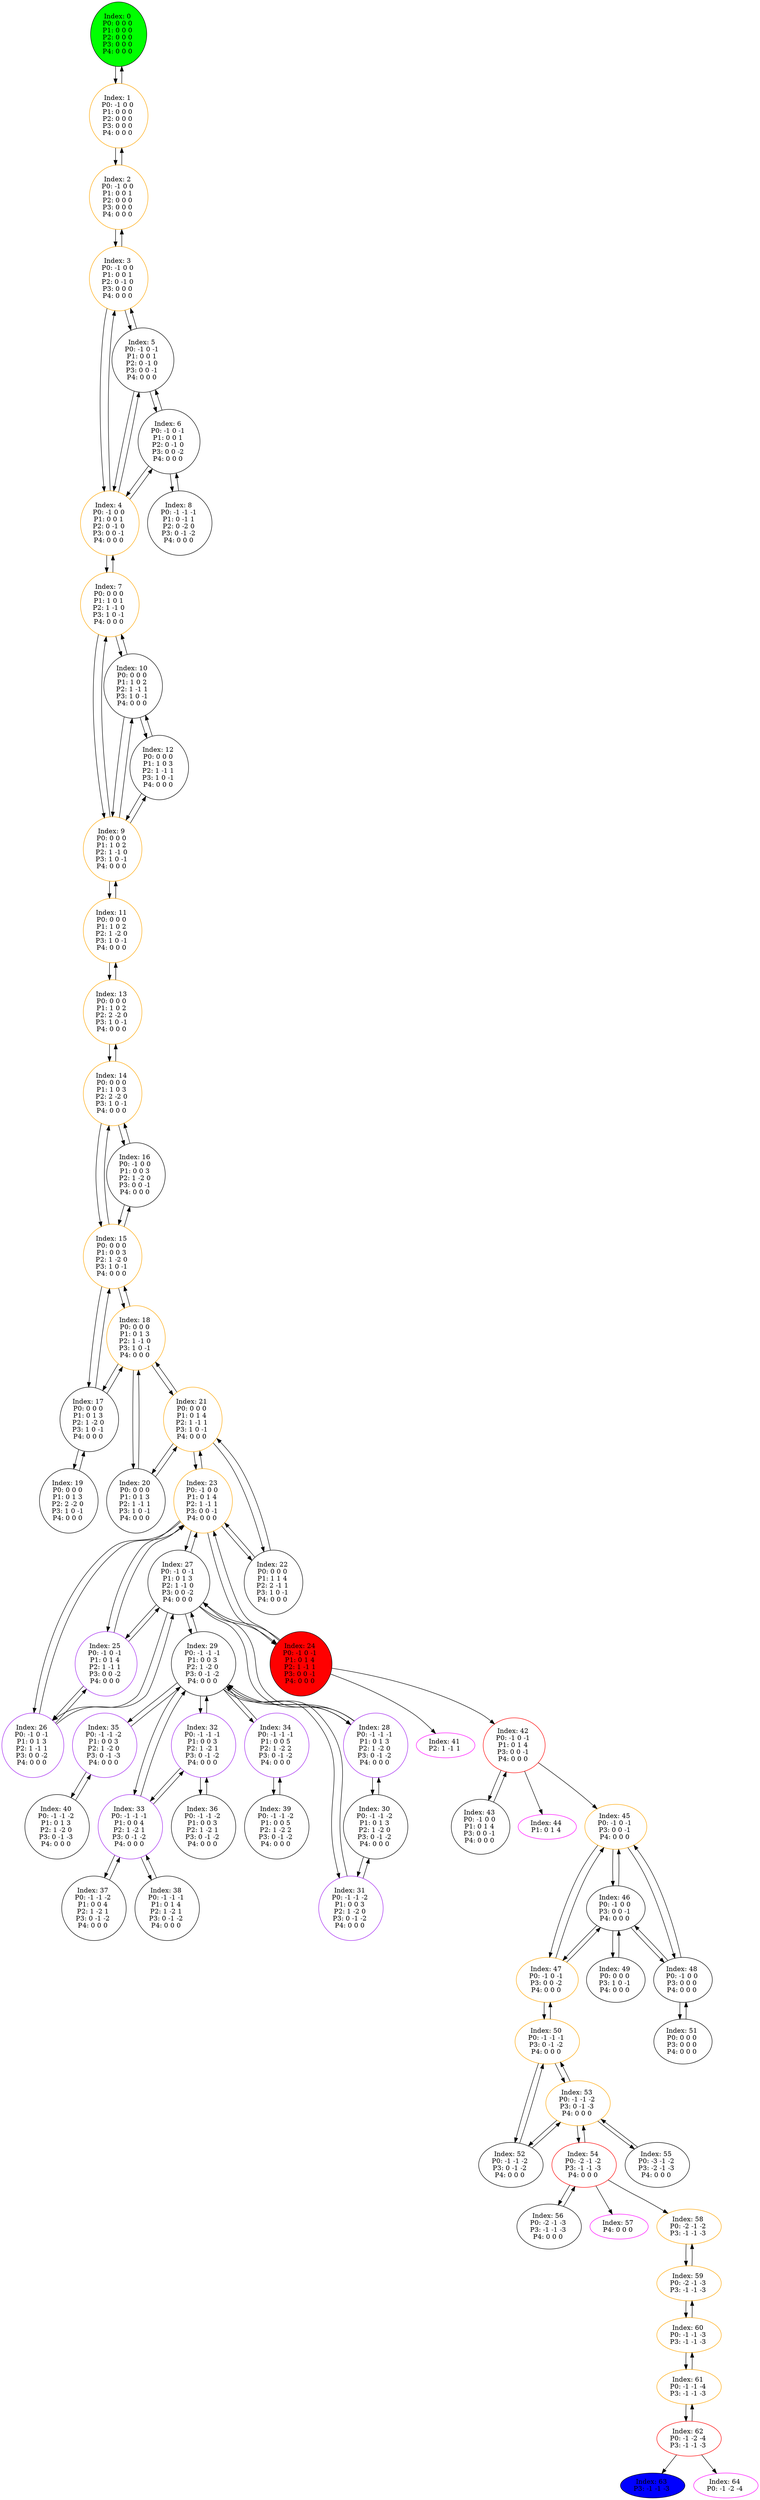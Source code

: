 digraph G {
color = "black"
0[label = "Index: 0 
P0: 0 0 0 
P1: 0 0 0 
P2: 0 0 0 
P3: 0 0 0 
P4: 0 0 0 
", style="filled", fillcolor = "green"]
1[label = "Index: 1 
P0: -1 0 0 
P1: 0 0 0 
P2: 0 0 0 
P3: 0 0 0 
P4: 0 0 0 
", color = "orange"]
2[label = "Index: 2 
P0: -1 0 0 
P1: 0 0 1 
P2: 0 0 0 
P3: 0 0 0 
P4: 0 0 0 
", color = "orange"]
3[label = "Index: 3 
P0: -1 0 0 
P1: 0 0 1 
P2: 0 -1 0 
P3: 0 0 0 
P4: 0 0 0 
", color = "orange"]
4[label = "Index: 4 
P0: -1 0 0 
P1: 0 0 1 
P2: 0 -1 0 
P3: 0 0 -1 
P4: 0 0 0 
", color = "orange"]
5[label = "Index: 5 
P0: -1 0 -1 
P1: 0 0 1 
P2: 0 -1 0 
P3: 0 0 -1 
P4: 0 0 0 
"]
6[label = "Index: 6 
P0: -1 0 -1 
P1: 0 0 1 
P2: 0 -1 0 
P3: 0 0 -2 
P4: 0 0 0 
"]
7[label = "Index: 7 
P0: 0 0 0 
P1: 1 0 1 
P2: 1 -1 0 
P3: 1 0 -1 
P4: 0 0 0 
", color = "orange"]
8[label = "Index: 8 
P0: -1 -1 -1 
P1: 0 -1 1 
P2: 0 -2 0 
P3: 0 -1 -2 
P4: 0 0 0 
"]
9[label = "Index: 9 
P0: 0 0 0 
P1: 1 0 2 
P2: 1 -1 0 
P3: 1 0 -1 
P4: 0 0 0 
", color = "orange"]
10[label = "Index: 10 
P0: 0 0 0 
P1: 1 0 2 
P2: 1 -1 1 
P3: 1 0 -1 
P4: 0 0 0 
"]
11[label = "Index: 11 
P0: 0 0 0 
P1: 1 0 2 
P2: 1 -2 0 
P3: 1 0 -1 
P4: 0 0 0 
", color = "orange"]
12[label = "Index: 12 
P0: 0 0 0 
P1: 1 0 3 
P2: 1 -1 1 
P3: 1 0 -1 
P4: 0 0 0 
"]
13[label = "Index: 13 
P0: 0 0 0 
P1: 1 0 2 
P2: 2 -2 0 
P3: 1 0 -1 
P4: 0 0 0 
", color = "orange"]
14[label = "Index: 14 
P0: 0 0 0 
P1: 1 0 3 
P2: 2 -2 0 
P3: 1 0 -1 
P4: 0 0 0 
", color = "orange"]
15[label = "Index: 15 
P0: 0 0 0 
P1: 0 0 3 
P2: 1 -2 0 
P3: 1 0 -1 
P4: 0 0 0 
", color = "orange"]
16[label = "Index: 16 
P0: -1 0 0 
P1: 0 0 3 
P2: 1 -2 0 
P3: 0 0 -1 
P4: 0 0 0 
"]
17[label = "Index: 17 
P0: 0 0 0 
P1: 0 1 3 
P2: 1 -2 0 
P3: 1 0 -1 
P4: 0 0 0 
"]
18[label = "Index: 18 
P0: 0 0 0 
P1: 0 1 3 
P2: 1 -1 0 
P3: 1 0 -1 
P4: 0 0 0 
", color = "orange"]
19[label = "Index: 19 
P0: 0 0 0 
P1: 0 1 3 
P2: 2 -2 0 
P3: 1 0 -1 
P4: 0 0 0 
"]
20[label = "Index: 20 
P0: 0 0 0 
P1: 0 1 3 
P2: 1 -1 1 
P3: 1 0 -1 
P4: 0 0 0 
"]
21[label = "Index: 21 
P0: 0 0 0 
P1: 0 1 4 
P2: 1 -1 1 
P3: 1 0 -1 
P4: 0 0 0 
", color = "orange"]
22[label = "Index: 22 
P0: 0 0 0 
P1: 1 1 4 
P2: 2 -1 1 
P3: 1 0 -1 
P4: 0 0 0 
"]
23[label = "Index: 23 
P0: -1 0 0 
P1: 0 1 4 
P2: 1 -1 1 
P3: 0 0 -1 
P4: 0 0 0 
", color = "orange"]
24[label = "Index: 24 
P0: -1 0 -1 
P1: 0 1 4 
P2: 1 -1 1 
P3: 0 0 -1 
P4: 0 0 0 
", style="filled", fillcolor = "red"]
25[label = "Index: 25 
P0: -1 0 -1 
P1: 0 1 4 
P2: 1 -1 1 
P3: 0 0 -2 
P4: 0 0 0 
", color = "purple"]
26[label = "Index: 26 
P0: -1 0 -1 
P1: 0 1 3 
P2: 1 -1 1 
P3: 0 0 -2 
P4: 0 0 0 
", color = "purple"]
27[label = "Index: 27 
P0: -1 0 -1 
P1: 0 1 3 
P2: 1 -1 0 
P3: 0 0 -2 
P4: 0 0 0 
"]
28[label = "Index: 28 
P0: -1 -1 -1 
P1: 0 1 3 
P2: 1 -2 0 
P3: 0 -1 -2 
P4: 0 0 0 
", color = "purple"]
29[label = "Index: 29 
P0: -1 -1 -1 
P1: 0 0 3 
P2: 1 -2 0 
P3: 0 -1 -2 
P4: 0 0 0 
"]
30[label = "Index: 30 
P0: -1 -1 -2 
P1: 0 1 3 
P2: 1 -2 0 
P3: 0 -1 -2 
P4: 0 0 0 
"]
31[label = "Index: 31 
P0: -1 -1 -2 
P1: 0 0 3 
P2: 1 -2 0 
P3: 0 -1 -2 
P4: 0 0 0 
", color = "purple"]
32[label = "Index: 32 
P0: -1 -1 -1 
P1: 0 0 3 
P2: 1 -2 1 
P3: 0 -1 -2 
P4: 0 0 0 
", color = "purple"]
33[label = "Index: 33 
P0: -1 -1 -1 
P1: 0 0 4 
P2: 1 -2 1 
P3: 0 -1 -2 
P4: 0 0 0 
", color = "purple"]
34[label = "Index: 34 
P0: -1 -1 -1 
P1: 0 0 5 
P2: 1 -2 2 
P3: 0 -1 -2 
P4: 0 0 0 
", color = "purple"]
35[label = "Index: 35 
P0: -1 -1 -2 
P1: 0 0 3 
P2: 1 -2 0 
P3: 0 -1 -3 
P4: 0 0 0 
", color = "purple"]
36[label = "Index: 36 
P0: -1 -1 -2 
P1: 0 0 3 
P2: 1 -2 1 
P3: 0 -1 -2 
P4: 0 0 0 
"]
37[label = "Index: 37 
P0: -1 -1 -2 
P1: 0 0 4 
P2: 1 -2 1 
P3: 0 -1 -2 
P4: 0 0 0 
"]
38[label = "Index: 38 
P0: -1 -1 -1 
P1: 0 1 4 
P2: 1 -2 1 
P3: 0 -1 -2 
P4: 0 0 0 
"]
39[label = "Index: 39 
P0: -1 -1 -2 
P1: 0 0 5 
P2: 1 -2 2 
P3: 0 -1 -2 
P4: 0 0 0 
"]
40[label = "Index: 40 
P0: -1 -1 -2 
P1: 0 1 3 
P2: 1 -2 0 
P3: 0 -1 -3 
P4: 0 0 0 
"]
41[label = "Index: 41 
P2: 1 -1 1 
", color = "fuchsia"]
42[label = "Index: 42 
P0: -1 0 -1 
P1: 0 1 4 
P3: 0 0 -1 
P4: 0 0 0 
", color = "red"]
43[label = "Index: 43 
P0: -1 0 0 
P1: 0 1 4 
P3: 0 0 -1 
P4: 0 0 0 
"]
44[label = "Index: 44 
P1: 0 1 4 
", color = "fuchsia"]
45[label = "Index: 45 
P0: -1 0 -1 
P3: 0 0 -1 
P4: 0 0 0 
", color = "orange"]
46[label = "Index: 46 
P0: -1 0 0 
P3: 0 0 -1 
P4: 0 0 0 
"]
47[label = "Index: 47 
P0: -1 0 -1 
P3: 0 0 -2 
P4: 0 0 0 
", color = "orange"]
48[label = "Index: 48 
P0: -1 0 0 
P3: 0 0 0 
P4: 0 0 0 
"]
49[label = "Index: 49 
P0: 0 0 0 
P3: 1 0 -1 
P4: 0 0 0 
"]
50[label = "Index: 50 
P0: -1 -1 -1 
P3: 0 -1 -2 
P4: 0 0 0 
", color = "orange"]
51[label = "Index: 51 
P0: 0 0 0 
P3: 0 0 0 
P4: 0 0 0 
"]
52[label = "Index: 52 
P0: -1 -1 -2 
P3: 0 -1 -2 
P4: 0 0 0 
"]
53[label = "Index: 53 
P0: -1 -1 -2 
P3: 0 -1 -3 
P4: 0 0 0 
", color = "orange"]
54[label = "Index: 54 
P0: -2 -1 -2 
P3: -1 -1 -3 
P4: 0 0 0 
", color = "red"]
55[label = "Index: 55 
P0: -3 -1 -2 
P3: -2 -1 -3 
P4: 0 0 0 
"]
56[label = "Index: 56 
P0: -2 -1 -3 
P3: -1 -1 -3 
P4: 0 0 0 
"]
57[label = "Index: 57 
P4: 0 0 0 
", color = "fuchsia"]
58[label = "Index: 58 
P0: -2 -1 -2 
P3: -1 -1 -3 
", color = "orange"]
59[label = "Index: 59 
P0: -2 -1 -3 
P3: -1 -1 -3 
", color = "orange"]
60[label = "Index: 60 
P0: -1 -1 -3 
P3: -1 -1 -3 
", color = "orange"]
61[label = "Index: 61 
P0: -1 -1 -4 
P3: -1 -1 -3 
", color = "orange"]
62[label = "Index: 62 
P0: -1 -2 -4 
P3: -1 -1 -3 
", color = "red"]
63[label = "Index: 63 
P3: -1 -1 -3 
", style="filled", fillcolor = "blue"]
64[label = "Index: 64 
P0: -1 -2 -4 
", color = "fuchsia"]
0 -> 1

1 -> 0
1 -> 2

2 -> 1
2 -> 3

3 -> 2
3 -> 4
3 -> 5

4 -> 3
4 -> 5
4 -> 6
4 -> 7

5 -> 3
5 -> 4
5 -> 6

6 -> 4
6 -> 5
6 -> 8

7 -> 4
7 -> 9
7 -> 10

8 -> 6

9 -> 7
9 -> 11
9 -> 10
9 -> 12

10 -> 7
10 -> 9
10 -> 12

11 -> 9
11 -> 13

12 -> 9
12 -> 10

13 -> 11
13 -> 14

14 -> 13
14 -> 15
14 -> 16

15 -> 14
15 -> 17
15 -> 18
15 -> 16

16 -> 14
16 -> 15

17 -> 15
17 -> 19
17 -> 18

18 -> 15
18 -> 17
18 -> 20
18 -> 21

19 -> 17

20 -> 18
20 -> 21

21 -> 18
21 -> 20
21 -> 22
21 -> 23

22 -> 21
22 -> 23

23 -> 21
23 -> 22
23 -> 24
23 -> 25
23 -> 26
23 -> 27

24 -> 23
24 -> 27
24 -> 42
24 -> 41

25 -> 23
25 -> 26
25 -> 27

26 -> 23
26 -> 25
26 -> 27

27 -> 23
27 -> 26
27 -> 25
27 -> 28
27 -> 24
27 -> 29

28 -> 27
28 -> 30
28 -> 29

29 -> 27
29 -> 31
29 -> 28
29 -> 32
29 -> 33
29 -> 34
29 -> 35

30 -> 28
30 -> 31

31 -> 29
31 -> 30

32 -> 29
32 -> 36
32 -> 33

33 -> 29
33 -> 37
33 -> 38
33 -> 32

34 -> 29
34 -> 39

35 -> 29
35 -> 40

36 -> 32

37 -> 33

38 -> 33

39 -> 34

40 -> 35

42 -> 43
42 -> 45
42 -> 44

43 -> 42

45 -> 46
45 -> 47
45 -> 48

46 -> 45
46 -> 48
46 -> 49
46 -> 47

47 -> 45
47 -> 46
47 -> 50

48 -> 45
48 -> 46
48 -> 51

49 -> 46

50 -> 47
50 -> 52
50 -> 53

51 -> 48

52 -> 50
52 -> 53

53 -> 50
53 -> 52
53 -> 54
53 -> 55

54 -> 53
54 -> 56
54 -> 57
54 -> 58

55 -> 53

56 -> 54

58 -> 59

59 -> 58
59 -> 60

60 -> 59
60 -> 61

61 -> 60
61 -> 62

62 -> 61
62 -> 63
62 -> 64

}
